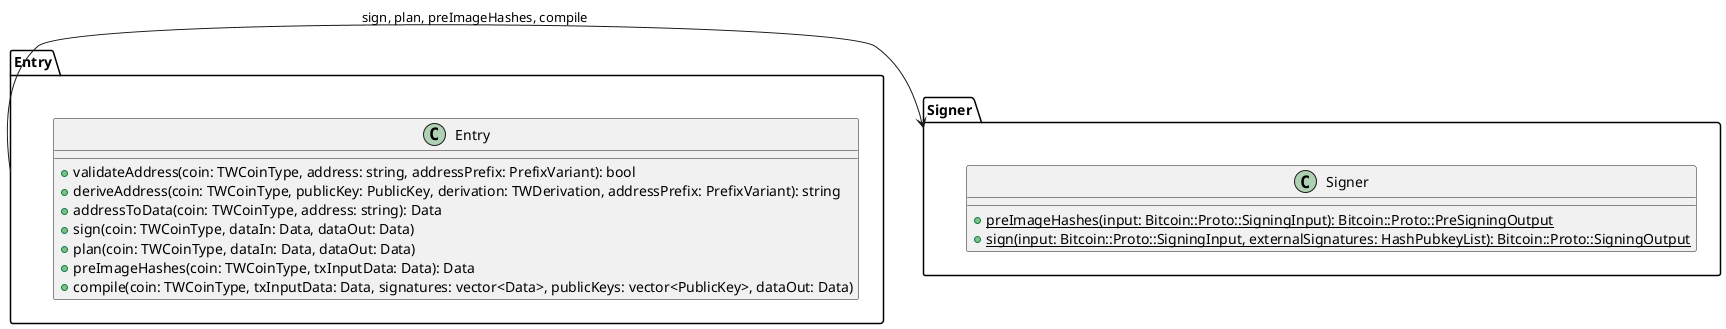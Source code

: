@startuml
package "Entry" {
  class Entry {
    +validateAddress(coin: TWCoinType, address: string, addressPrefix: PrefixVariant): bool
    +deriveAddress(coin: TWCoinType, publicKey: PublicKey, derivation: TWDerivation, addressPrefix: PrefixVariant): string
    +addressToData(coin: TWCoinType, address: string): Data
    +sign(coin: TWCoinType, dataIn: Data, dataOut: Data)
    +plan(coin: TWCoinType, dataIn: Data, dataOut: Data)
    +preImageHashes(coin: TWCoinType, txInputData: Data): Data
    +compile(coin: TWCoinType, txInputData: Data, signatures: vector<Data>, publicKeys: vector<PublicKey>, dataOut: Data)
  }
}

package "Signer" {
  class Signer {
    +{static} preImageHashes(input: Bitcoin::Proto::SigningInput): Bitcoin::Proto::PreSigningOutput
    +{static} sign(input: Bitcoin::Proto::SigningInput, externalSignatures: HashPubkeyList): Bitcoin::Proto::SigningOutput
  }
}

Entry -> Signer: sign, plan, preImageHashes, compile
@enduml


@startuml
class Transaction {
    +getPreImage(scriptCode: Bitcoin::Script, index: size_t, hashType: TWBitcoinSigHashType, amount: uint64_t): Data
    +getPrevoutHash(): Data
    +getSequenceHash(): Data
    +getOutputsHash(): Data
    +getJoinSplitsHash(): Data
    +getShieldedSpendsHash(): Data
    +getShieldedOutputsHash(): Data
    +encode(data: Data)
    +getSignatureHash(scriptCode: Bitcoin::Script, index: size_t, hashType: TWBitcoinSigHashType, amount: uint64_t, version: Bitcoin::SignatureVersion): Data
    +proto(): Bitcoin::Proto::Transaction
}

Transaction -> Transaction: getSignatureHash
Transaction -> Transaction: getPreImage
Transaction -> Transaction: getPrevoutHash
Transaction -> Transaction: getSequenceHash
Transaction -> Transaction: getOutputsHash
Transaction -> Transaction: getJoinSplitsHash
Transaction -> Transaction: getShieldedSpendsHash
Transaction -> Transaction: getShieldedOutputsHash
@enduml

